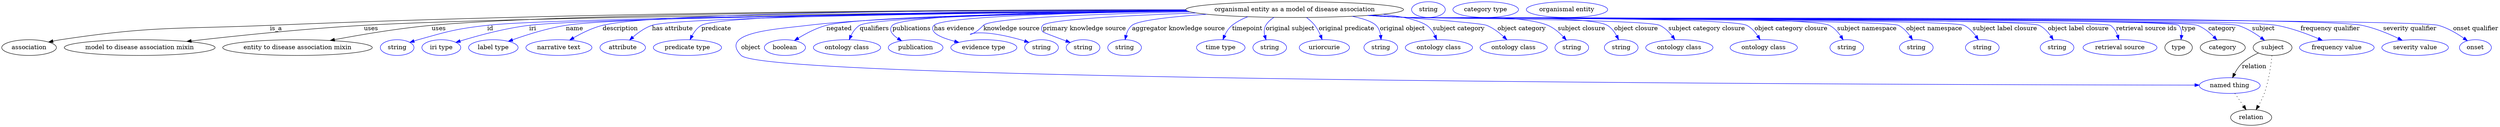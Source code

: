 digraph {
	graph [bb="0,0,5707.4,283"];
	node [label="\N"];
	"organismal entity as a model of disease association"	[height=0.5,
		label="organismal entity as a model of disease association",
		pos="2954.4,265",
		width=6.9147];
	association	[height=0.5,
		pos="62.394,178",
		width=1.7332];
	"organismal entity as a model of disease association" -> association	[label=is_a,
		lp="626.39,221.5",
		pos="e,107.11,190.75 2705.1,264.69 2277,264.88 1374.4,260.98 612.39,229 399.63,220.07 344.94,227.91 134.39,196 128.7,195.14 122.79,194.05 \
116.92,192.86"];
	"model to disease association mixin"	[height=0.5,
		pos="315.39,178",
		width=4.7843];
	"organismal entity as a model of disease association" -> "model to disease association mixin"	[label=uses,
		lp="843.89,221.5",
		pos="e,423.07,192.07 2707.7,262.45 2228.1,259.02 1186.1,249.43 827.39,229 691.91,221.28 536.89,205.11 433.25,193.24"];
	"entity to disease association mixin"	[height=0.5,
		pos="676.39,178",
		width=4.7482];
	"organismal entity as a model of disease association" -> "entity to disease association mixin"	[label=uses,
		lp="998.89,221.5",
		pos="e,750.84,194.25 2705.4,264.06 2252.3,263.42 1309.3,258.45 982.39,229 906.98,222.21 822.05,207.78 760.83,196.16"];
	id	[color=blue,
		height=0.5,
		label=string,
		pos="903.39,178",
		width=1.0652];
	"organismal entity as a model of disease association" -> id	[color=blue,
		label=id,
		lp="1116.4,221.5",
		pos="e,932.38,189.97 2708.9,261.9 2243.1,257.54 1263.7,246.43 1109.4,229 1038.1,220.95 1020.5,215.35 951.39,196 948.29,195.13 945.09,\
194.16 941.89,193.14",
		style=solid];
	iri	[color=blue,
		height=0.5,
		label="iri type",
		pos="1004.4,178",
		width=1.2277];
	"organismal entity as a model of disease association" -> iri	[color=blue,
		label=iri,
		lp="1213.4,221.5",
		pos="e,1037.7,189.99 2709.1,261.8 2262.8,257.41 1350.2,246.42 1205.4,229 1149.9,222.33 1087.8,205.35 1047.5,193.02",
		style=solid];
	name	[color=blue,
		height=0.5,
		label="label type",
		pos="1123.4,178",
		width=1.5707];
	"organismal entity as a model of disease association" -> name	[color=blue,
		label=name,
		lp="1309.4,221.5",
		pos="e,1157.7,192.34 2707.8,262.51 2278.2,259.35 1425.2,250.47 1289.4,229 1247.1,222.31 1200.5,207.61 1167.5,195.87",
		style=solid];
	description	[color=blue,
		height=0.5,
		label="narrative text",
		pos="1273.4,178",
		width=2.0943];
	"organismal entity as a model of disease association" -> description	[color=blue,
		label=description,
		lp="1412.9,221.5",
		pos="e,1297.8,195.23 2705.3,264.53 2292.1,264.51 1497.7,260.31 1372.4,229 1349.1,223.18 1325,211.18 1306.5,200.4",
		style=solid];
	"has attribute"	[color=blue,
		height=0.5,
		label=attribute,
		pos="1418.4,178",
		width=1.4443];
	"organismal entity as a model of disease association" -> "has attribute"	[color=blue,
		label="has attribute",
		lp="1532.4,221.5",
		pos="e,1434,195.17 2708.5,262.03 2305.2,258.24 1542,248.53 1485.4,229 1469.2,223.42 1453.8,212.39 1441.8,202.1",
		style=solid];
	predicate	[color=blue,
		height=0.5,
		label="predicate type",
		pos="1566.4,178",
		width=2.1665];
	"organismal entity as a model of disease association" -> predicate	[color=blue,
		label=predicate,
		lp="1632.4,221.5",
		pos="e,1572.4,196.13 2706.1,263.57 2327.8,262.07 1645.6,255.66 1598.4,229 1589,223.68 1581.9,214.32 1576.8,205.12",
		style=solid];
	object	[color=blue,
		height=0.5,
		label="named thing",
		pos="5093.4,91",
		width=1.9318];
	"organismal entity as a model of disease association" -> object	[color=blue,
		label=object,
		lp="1711.4,178",
		pos="e,5023.6,92.052 2710.1,261.47 2434.6,257.7 2003.9,248.8 1842.4,229 1768.4,219.93 1637.2,213.27 1689.4,160 1749.5,98.687 4505.8,92.655 \
5013.5,92.064",
		style=solid];
	negated	[color=blue,
		height=0.5,
		label=boolean,
		pos="1789.4,178",
		width=1.2999];
	"organismal entity as a model of disease association" -> negated	[color=blue,
		label=negated,
		lp="1912.4,221.5",
		pos="e,1811,194.18 2709.1,261.83 2417.6,258.33 1960.7,249.62 1883.4,229 1860.7,222.95 1837.4,210.62 1819.7,199.71",
		style=solid];
	qualifiers	[color=blue,
		height=0.5,
		label="ontology class",
		pos="1930.4,178",
		width=2.1304];
	"organismal entity as a model of disease association" -> qualifiers	[color=blue,
		label=qualifiers,
		lp="1992.9,221.5",
		pos="e,1935.4,196.04 2710.5,261.3 2426.3,257.28 1991.1,248.04 1959.4,229 1950.5,223.64 1944,214.39 1939.5,205.3",
		style=solid];
	publications	[color=blue,
		height=0.5,
		label=publication,
		pos="2087.4,178",
		width=1.7332];
	"organismal entity as a model of disease association" -> publications	[color=blue,
		label=publications,
		lp="2078.4,221.5",
		pos="e,2055.5,193.49 2706.8,262.97 2442.3,260.61 2057.5,253.05 2034.4,229 2024.5,218.74 2033.6,207.83 2046.8,198.82",
		style=solid];
	"has evidence"	[color=blue,
		height=0.5,
		label="evidence type",
		pos="2243.4,178",
		width=2.0943];
	"organismal entity as a model of disease association" -> "has evidence"	[color=blue,
		label="has evidence",
		lp="2175.9,221.5",
		pos="e,2186.4,189.91 2709.4,261.77 2473.5,258.38 2149.5,249.93 2129.4,229 2124.8,224.19 2125.4,219.36 2129.4,214 2135.7,205.45 2155.3,\
198.12 2176.6,192.41",
		style=solid];
	"knowledge source"	[color=blue,
		height=0.5,
		label=string,
		pos="2375.4,178",
		width=1.0652];
	"organismal entity as a model of disease association" -> "knowledge source"	[color=blue,
		label="knowledge source",
		lp="2306.9,221.5",
		pos="e,2346.4,189.96 2715.1,260.02 2514.8,255.47 2258.9,246.31 2242.4,229 2197.3,181.64 2186.1,235.8 2327.4,196 2330.5,195.13 2333.7,\
194.15 2336.9,193.13",
		style=solid];
	"primary knowledge source"	[color=blue,
		height=0.5,
		label=string,
		pos="2470.4,178",
		width=1.0652];
	"organismal entity as a model of disease association" -> "primary knowledge source"	[color=blue,
		label="primary knowledge source",
		lp="2473.4,221.5",
		pos="e,2440.9,189.76 2728.8,257.36 2572.7,251.63 2390.8,242.18 2378.4,229 2373.8,224.15 2374.6,219.49 2378.4,214 2379.2,212.77 2406.6,\
202.43 2431.3,193.3",
		style=solid];
	"aggregator knowledge source"	[color=blue,
		height=0.5,
		label=string,
		pos="2565.4,178",
		width=1.0652];
	"organismal entity as a model of disease association" -> "aggregator knowledge source"	[color=blue,
		label="aggregator knowledge source",
		lp="2688.9,221.5",
		pos="e,2566.6,196.08 2753.5,254.36 2673.6,248.8 2597,240.56 2582.4,229 2575.3,223.36 2571.1,214.59 2568.7,205.95",
		style=solid];
	timepoint	[color=blue,
		height=0.5,
		label="time type",
		pos="2785.4,178",
		width=1.5346];
	"organismal entity as a model of disease association" -> timepoint	[color=blue,
		label=timepoint,
		lp="2846.4,221.5",
		pos="e,2790.3,196.24 2847.3,248.66 2834.4,243.77 2822,237.37 2811.4,229 2803.8,223.03 2798.2,214.22 2794.2,205.65",
		style=solid];
	"original subject"	[color=blue,
		height=0.5,
		label=string,
		pos="2897.4,178",
		width=1.0652];
	"organismal entity as a model of disease association" -> "original subject"	[color=blue,
		label="original subject",
		lp="2944.4,221.5",
		pos="e,2888.9,195.81 2907.2,247.32 2899.7,242.57 2892.9,236.56 2888.4,229 2884.2,221.99 2884.2,213.49 2885.9,205.5",
		style=solid];
	"original predicate"	[color=blue,
		height=0.5,
		label=uriorcurie,
		pos="3022.4,178",
		width=1.5887];
	"organismal entity as a model of disease association" -> "original predicate"	[color=blue,
		label="original predicate",
		lp="3072.9,221.5",
		pos="e,3017.2,196.38 2981.7,246.8 2988.4,241.66 2995.2,235.62 3000.4,229 3005.8,222.12 3010.2,213.69 3013.6,205.72",
		style=solid];
	"original object"	[color=blue,
		height=0.5,
		label=string,
		pos="3151.4,178",
		width=1.0652];
	"organismal entity as a model of disease association" -> "original object"	[color=blue,
		label="original object",
		lp="3200.9,221.5",
		pos="e,3152.1,196.11 3085.8,249.71 3110.3,244.66 3131.2,237.92 3140.4,229 3146.5,223.08 3149.6,214.61 3151,206.32",
		style=solid];
	"subject category"	[color=blue,
		height=0.5,
		label="ontology class",
		pos="3284.4,178",
		width=2.1304];
	"organismal entity as a model of disease association" -> "subject category"	[color=blue,
		label="subject category",
		lp="3329.9,221.5",
		pos="e,3279.3,196.22 3156,254.39 3199.6,249.19 3238.1,241.22 3256.4,229 3264.8,223.41 3270.9,214.41 3275.3,205.57",
		style=solid];
	"object category"	[color=blue,
		height=0.5,
		label="ontology class",
		pos="3455.4,178",
		width=2.1304];
	"organismal entity as a model of disease association" -> "object category"	[color=blue,
		label="object category",
		lp="3473.9,221.5",
		pos="e,3439.8,196.08 3131.1,252.3 3247.6,244.21 3380.8,234.01 3393.4,229 3407.9,223.23 3421.6,212.86 3432.5,203.05",
		style=solid];
	"subject closure"	[color=blue,
		height=0.5,
		label=string,
		pos="3588.4,178",
		width=1.0652];
	"organismal entity as a model of disease association" -> "subject closure"	[color=blue,
		label="subject closure",
		lp="3610.9,221.5",
		pos="e,3575.9,195.21 3129.9,252.2 3157.5,250.41 3185.7,248.63 3212.4,247 3283.7,242.65 3467.5,256.62 3533.4,229 3547.1,223.28 3559.5,\
212.64 3569.1,202.64",
		style=solid];
	"object closure"	[color=blue,
		height=0.5,
		label=string,
		pos="3701.4,178",
		width=1.0652];
	"organismal entity as a model of disease association" -> "object closure"	[color=blue,
		label="object closure",
		lp="3735.4,221.5",
		pos="e,3695.3,196.08 3126.8,252.01 3155.4,250.2 3184.7,248.46 3212.4,247 3263.1,244.33 3625.3,254.27 3669.4,229 3678.8,223.62 3685.9,\
214.24 3690.9,205.05",
		style=solid];
	"subject category closure"	[color=blue,
		height=0.5,
		label="ontology class",
		pos="3834.4,178",
		width=2.1304];
	"organismal entity as a model of disease association" -> "subject category closure"	[color=blue,
		label="subject category closure",
		lp="3896.9,221.5",
		pos="e,3824.2,196.25 3125.4,251.9 3154.4,250.08 3184.3,248.37 3212.4,247 3244.4,245.45 3760.3,242.5 3789.4,229 3800.9,223.68 3810.7,213.91 \
3818.2,204.41",
		style=solid];
	"object category closure"	[color=blue,
		height=0.5,
		label="ontology class",
		pos="4027.4,178",
		width=2.1304];
	"organismal entity as a model of disease association" -> "object category closure"	[color=blue,
		label="object category closure",
		lp="4089.9,221.5",
		pos="e,4019.1,196.23 3124,251.79 3153.5,249.97 3183.8,248.27 3212.4,247 3255.5,245.08 3949.9,248.37 3988.4,229 3998.8,223.75 4007.3,214.27 \
4013.7,204.96",
		style=solid];
	"subject namespace"	[color=blue,
		height=0.5,
		label=string,
		pos="4217.4,178",
		width=1.0652];
	"organismal entity as a model of disease association" -> "subject namespace"	[color=blue,
		label="subject namespace",
		lp="4263.4,221.5",
		pos="e,4209.1,195.77 3123,251.75 3152.7,249.91 3183.5,248.22 3212.4,247 3266,244.74 4129.3,252.68 4177.4,229 4188.2,223.66 4197.1,213.84 \
4203.7,204.31",
		style=solid];
	"object namespace"	[color=blue,
		height=0.5,
		label=string,
		pos="4376.4,178",
		width=1.0652];
	"organismal entity as a model of disease association" -> "object namespace"	[color=blue,
		label="object namespace",
		lp="4417.4,221.5",
		pos="e,4367.8,195.79 3122.6,251.7 3152.5,249.86 3183.4,248.19 3212.4,247 3243.6,245.72 4307.3,242.57 4335.4,229 4346.4,223.69 4355.4,\
213.87 4362.2,204.33",
		style=solid];
	"subject label closure"	[color=blue,
		height=0.5,
		label=string,
		pos="4527.4,178",
		width=1.0652];
	"organismal entity as a model of disease association" -> "subject label closure"	[color=blue,
		label="subject label closure",
		lp="4579.4,221.5",
		pos="e,4518.5,195.81 3122.3,251.68 3152.3,249.84 3183.2,248.17 3212.4,247 3247.7,245.59 4453.4,244.16 4485.4,229 4496.5,223.72 4505.8,\
213.9 4512.7,204.36",
		style=solid];
	"object label closure"	[color=blue,
		height=0.5,
		label=string,
		pos="4698.4,178",
		width=1.0652];
	"organismal entity as a model of disease association" -> "object label closure"	[color=blue,
		label="object label closure",
		lp="4746.9,221.5",
		pos="e,4689.8,195.81 3121.9,251.66 3152,249.81 3183.1,248.15 3212.4,247 3252.5,245.43 4621.2,246.4 4657.4,229 4668.4,223.71 4677.4,213.9 \
4684.2,204.35",
		style=solid];
	"retrieval source ids"	[color=blue,
		height=0.5,
		label="retrieval source",
		pos="4842.4,178",
		width=2.347];
	"organismal entity as a model of disease association" -> "retrieval source ids"	[color=blue,
		label="retrieval source ids",
		lp="4902.9,221.5",
		pos="e,4839.6,196.48 3121.6,251.65 3151.8,249.8 3183,248.13 3212.4,247 3234.7,246.14 4801.8,241.31 4820.4,229 4828.3,223.76 4833.4,214.95 \
4836.7,206.18",
		style=solid];
	type	[height=0.5,
		pos="4976.4,178",
		width=0.86659];
	"organismal entity as a model of disease association" -> type	[color=blue,
		label=type,
		lp="4999.4,221.5",
		pos="e,4981.9,196.13 3121.6,251.62 3151.8,249.78 3183,248.12 3212.4,247 3236.9,246.07 4959.2,246.41 4976.4,229 4982.3,223.04 4983.7,214.44 \
4983.3,206.06",
		style=solid];
	category	[height=0.5,
		pos="5077.4,178",
		width=1.4263];
	"organismal entity as a model of disease association" -> category	[color=blue,
		label=category,
		lp="5075.9,221.5",
		pos="e,5064.1,195.46 3121.6,251.62 3151.8,249.77 3183,248.11 3212.4,247 3262.6,245.1 4972.4,246.72 5019.4,229 5033.7,223.62 5046.8,213.01 \
5056.9,202.95",
		style=solid];
	subject	[height=0.5,
		pos="5191.4,178",
		width=1.2277];
	"organismal entity as a model of disease association" -> subject	[color=blue,
		label=subject,
		lp="5170.4,221.5",
		pos="e,5173.1,194.56 3121.2,251.63 3151.5,249.77 3182.9,248.11 3212.4,247 3265.1,245.02 5060.8,243.78 5111.4,229 5130.8,223.32 5150.2,\
211.45 5165,200.71",
		style=solid];
	"frequency qualifier"	[color=blue,
		height=0.5,
		label="frequency value",
		pos="5338.4,178",
		width=2.3651];
	"organismal entity as a model of disease association" -> "frequency qualifier"	[color=blue,
		label="frequency qualifier",
		lp="5323.4,221.5",
		pos="e,5305.3,194.62 3121.2,251.62 3151.5,249.76 3182.9,248.1 3212.4,247 3322.8,242.87 5091.7,248.59 5200.4,229 5233.5,223.04 5269.1,\
209.96 5295.8,198.68",
		style=solid];
	"severity qualifier"	[color=blue,
		height=0.5,
		label="severity value",
		pos="5517.4,178",
		width=2.1123];
	"organismal entity as a model of disease association" -> "severity qualifier"	[color=blue,
		label="severity qualifier",
		lp="5505.4,221.5",
		pos="e,5487.8,194.86 3121.2,251.6 3151.5,249.75 3182.9,248.09 3212.4,247 3333.6,242.51 5276.5,252.93 5395.4,229 5424.4,223.17 5455.2,\
210.48 5478.6,199.35",
		style=solid];
	"onset qualifier"	[color=blue,
		height=0.5,
		label=onset,
		pos="5654.4,178",
		width=1.011];
	"organismal entity as a model of disease association" -> "onset qualifier"	[color=blue,
		label="onset qualifier",
		lp="5655.9,221.5",
		pos="e,5636,193.86 3120.9,251.6 3151.3,249.74 3182.8,248.09 3212.4,247 3277.9,244.6 5507.3,246.61 5570.4,229 5591.2,223.19 5612.1,210.77 \
5627.9,199.77",
		style=solid];
	relation	[height=0.5,
		pos="5142.4,18",
		width=1.2999];
	object -> relation	[pos="e,5130.9,35.705 5105,73.174 5111,64.509 5118.4,53.768 5125,44.141",
		style=dotted];
	association_type	[color=blue,
		height=0.5,
		label=string,
		pos="3259.4,265",
		width=1.0652];
	association_category	[color=blue,
		height=0.5,
		label="category type",
		pos="3390.4,265",
		width=2.0762];
	subject -> object	[label=relation,
		lp="5149.4,134.5",
		pos="e,5099.8,108.97 5158.9,165.59 5146.1,159.94 5132,152.13 5121.4,142 5114.4,135.31 5108.7,126.48 5104.3,118.1"];
	subject -> relation	[pos="e,5153.6,35.828 5190,159.99 5187.9,139.02 5183,102.55 5172.4,73 5168.9,63.258 5163.8,53.189 5158.8,44.423",
		style=dotted];
	"organismal entity as a model of disease association_subject"	[color=blue,
		height=0.5,
		label="organismal entity",
		pos="3576.4,265",
		width=2.5817];
}
